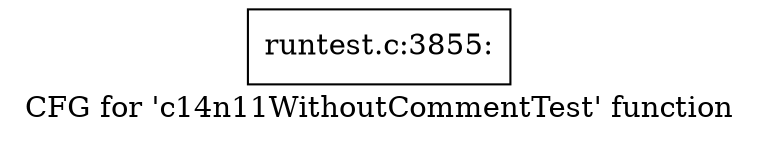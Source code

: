 digraph "CFG for 'c14n11WithoutCommentTest' function" {
	label="CFG for 'c14n11WithoutCommentTest' function";

	Node0x4340500 [shape=record,label="{runtest.c:3855:}"];
}
